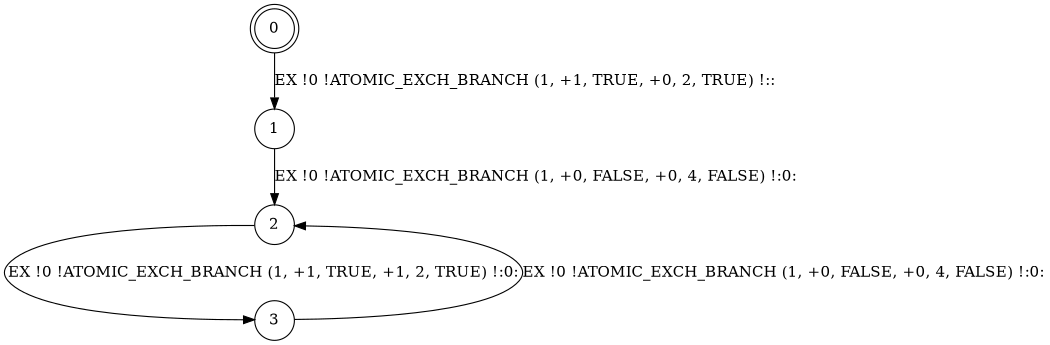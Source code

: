 digraph BCG {
size = "7, 10.5";
center = TRUE;
node [shape = circle];
0 [peripheries = 2];
0 -> 1 [label = "EX !0 !ATOMIC_EXCH_BRANCH (1, +1, TRUE, +0, 2, TRUE) !::"];
1 -> 2 [label = "EX !0 !ATOMIC_EXCH_BRANCH (1, +0, FALSE, +0, 4, FALSE) !:0:"];
2 -> 3 [label = "EX !0 !ATOMIC_EXCH_BRANCH (1, +1, TRUE, +1, 2, TRUE) !:0:"];
3 -> 2 [label = "EX !0 !ATOMIC_EXCH_BRANCH (1, +0, FALSE, +0, 4, FALSE) !:0:"];
}
